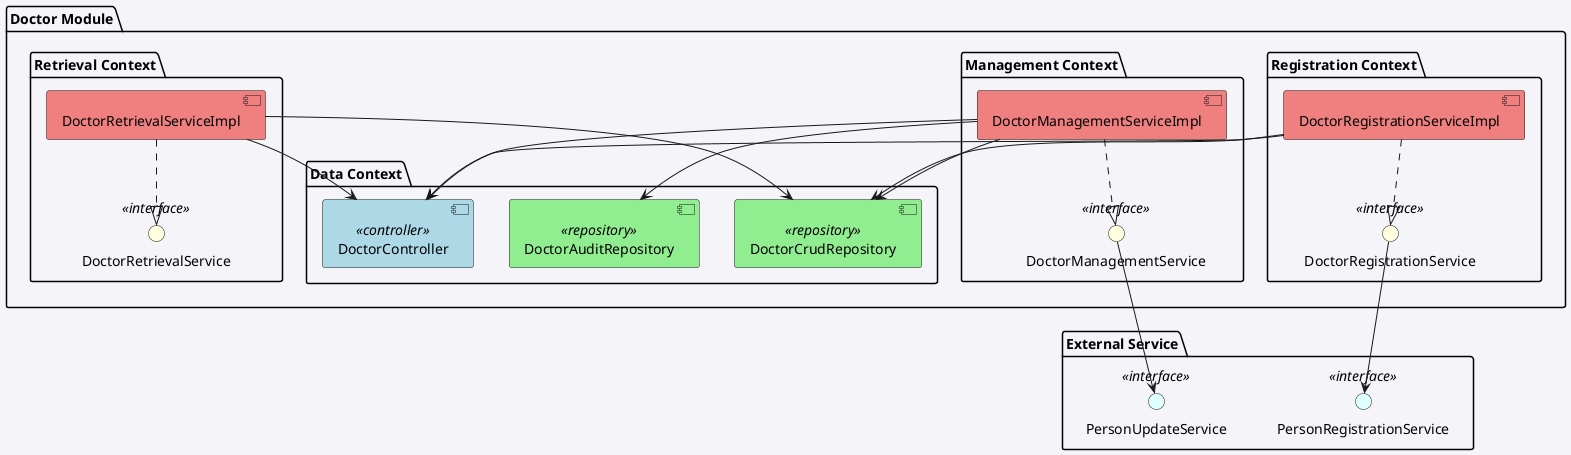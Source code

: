 @startuml

skinparam backgroundColor #f4f4f9
skinparam componentStyle uml2


package "Doctor Module" {

    package "Data Context" {
        component "DoctorController" <<controller>> #lightblue
        component "DoctorCrudRepository" <<repository>> #lightgreen
        component "DoctorAuditRepository" <<repository>> #lightgreen
    }

    package "Registration Context" {
        interface "DoctorRegistrationService" <<interface>> #lightyellow
        component "DoctorRegistrationServiceImpl" #lightcoral

        DoctorRegistrationServiceImpl ..|> DoctorRegistrationService
        DoctorRegistrationServiceImpl --> DoctorCrudRepository
        DoctorRegistrationServiceImpl --> DoctorController
    }

    package "Management Context" {
        interface "DoctorManagementService" <<interface>> #lightyellow
        component "DoctorManagementServiceImpl" #lightcoral

        DoctorManagementServiceImpl ..|> DoctorManagementService
        DoctorManagementServiceImpl --> DoctorCrudRepository
        DoctorManagementServiceImpl --> DoctorAuditRepository
        DoctorManagementServiceImpl --> DoctorController
    }

    package "Retrieval Context" {
        interface "DoctorRetrievalService" <<interface>> #lightyellow
        component "DoctorRetrievalServiceImpl" #lightcoral

        DoctorRetrievalServiceImpl ..|> DoctorRetrievalService
        DoctorRetrievalServiceImpl --> DoctorCrudRepository
        DoctorRetrievalServiceImpl --> DoctorController
    }

}

package "External Service" {
    interface "PersonRegistrationService" <<interface>> #lightcyan
    interface "PersonUpdateService" <<interface>> #lightcyan
}

DoctorRegistrationService --> PersonRegistrationService
DoctorManagementService --> PersonUpdateService

@enduml
